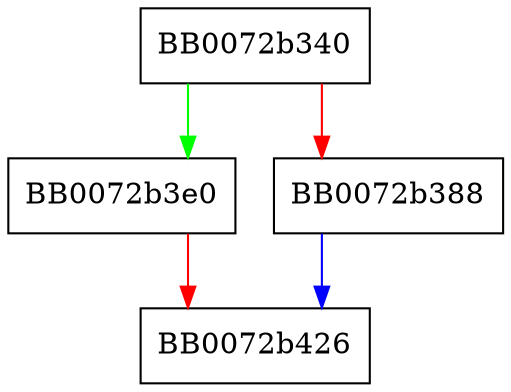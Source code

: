 digraph rsaz_512_mul_scatter4 {
  node [shape="box"];
  graph [splines=ortho];
  BB0072b340 -> BB0072b3e0 [color="green"];
  BB0072b340 -> BB0072b388 [color="red"];
  BB0072b388 -> BB0072b426 [color="blue"];
  BB0072b3e0 -> BB0072b426 [color="red"];
}